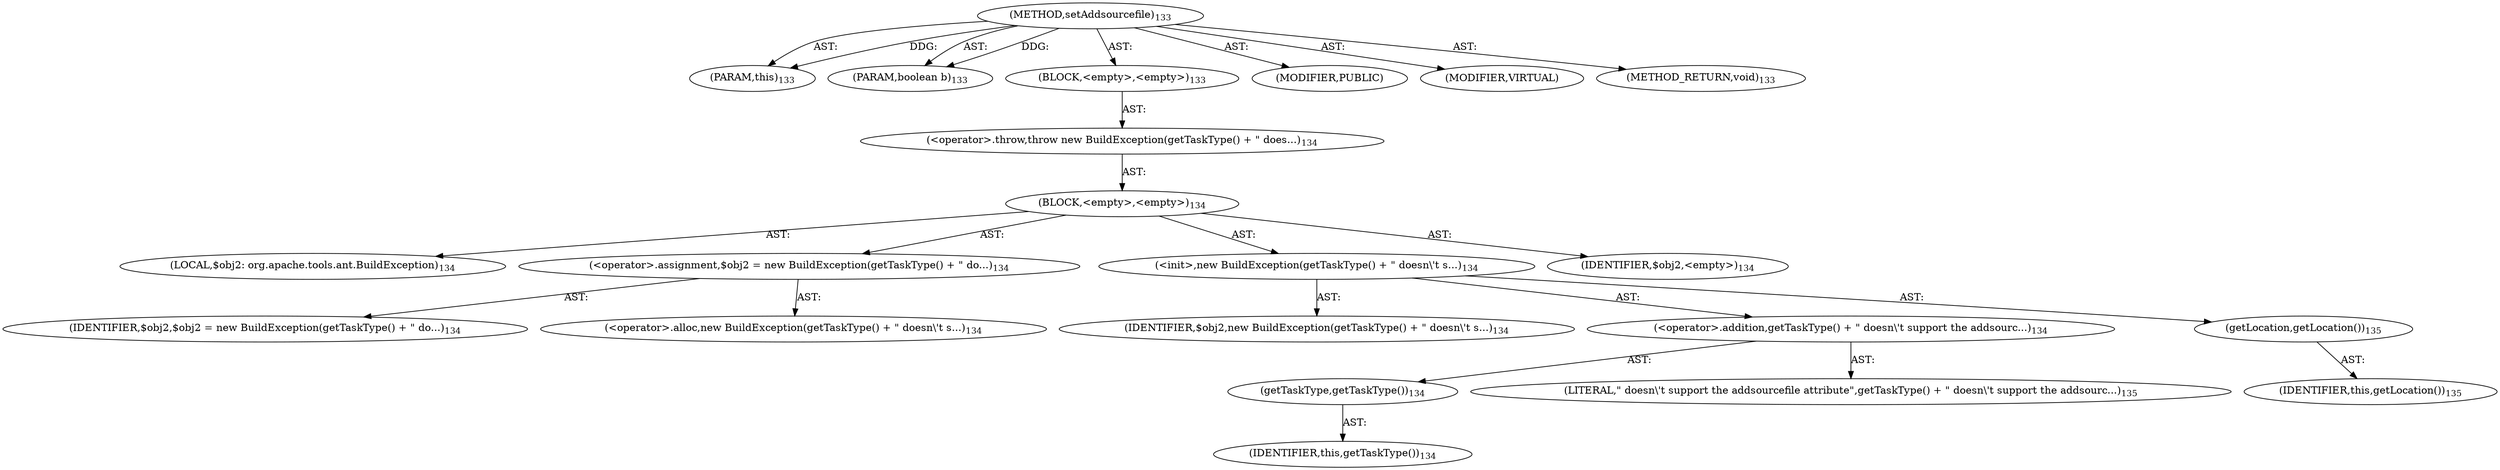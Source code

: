 digraph "setAddsourcefile" {  
"111669149700" [label = <(METHOD,setAddsourcefile)<SUB>133</SUB>> ]
"115964116995" [label = <(PARAM,this)<SUB>133</SUB>> ]
"115964117000" [label = <(PARAM,boolean b)<SUB>133</SUB>> ]
"25769803782" [label = <(BLOCK,&lt;empty&gt;,&lt;empty&gt;)<SUB>133</SUB>> ]
"30064771094" [label = <(&lt;operator&gt;.throw,throw new BuildException(getTaskType() + &quot; does...)<SUB>134</SUB>> ]
"25769803783" [label = <(BLOCK,&lt;empty&gt;,&lt;empty&gt;)<SUB>134</SUB>> ]
"94489280515" [label = <(LOCAL,$obj2: org.apache.tools.ant.BuildException)<SUB>134</SUB>> ]
"30064771095" [label = <(&lt;operator&gt;.assignment,$obj2 = new BuildException(getTaskType() + &quot; do...)<SUB>134</SUB>> ]
"68719476756" [label = <(IDENTIFIER,$obj2,$obj2 = new BuildException(getTaskType() + &quot; do...)<SUB>134</SUB>> ]
"30064771096" [label = <(&lt;operator&gt;.alloc,new BuildException(getTaskType() + &quot; doesn\'t s...)<SUB>134</SUB>> ]
"30064771097" [label = <(&lt;init&gt;,new BuildException(getTaskType() + &quot; doesn\'t s...)<SUB>134</SUB>> ]
"68719476757" [label = <(IDENTIFIER,$obj2,new BuildException(getTaskType() + &quot; doesn\'t s...)<SUB>134</SUB>> ]
"30064771098" [label = <(&lt;operator&gt;.addition,getTaskType() + &quot; doesn\'t support the addsourc...)<SUB>134</SUB>> ]
"30064771099" [label = <(getTaskType,getTaskType())<SUB>134</SUB>> ]
"68719476741" [label = <(IDENTIFIER,this,getTaskType())<SUB>134</SUB>> ]
"90194313221" [label = <(LITERAL,&quot; doesn\'t support the addsourcefile attribute&quot;,getTaskType() + &quot; doesn\'t support the addsourc...)<SUB>135</SUB>> ]
"30064771100" [label = <(getLocation,getLocation())<SUB>135</SUB>> ]
"68719476742" [label = <(IDENTIFIER,this,getLocation())<SUB>135</SUB>> ]
"68719476758" [label = <(IDENTIFIER,$obj2,&lt;empty&gt;)<SUB>134</SUB>> ]
"133143986184" [label = <(MODIFIER,PUBLIC)> ]
"133143986185" [label = <(MODIFIER,VIRTUAL)> ]
"128849018884" [label = <(METHOD_RETURN,void)<SUB>133</SUB>> ]
  "111669149700" -> "115964116995"  [ label = "AST: "] 
  "111669149700" -> "115964117000"  [ label = "AST: "] 
  "111669149700" -> "25769803782"  [ label = "AST: "] 
  "111669149700" -> "133143986184"  [ label = "AST: "] 
  "111669149700" -> "133143986185"  [ label = "AST: "] 
  "111669149700" -> "128849018884"  [ label = "AST: "] 
  "25769803782" -> "30064771094"  [ label = "AST: "] 
  "30064771094" -> "25769803783"  [ label = "AST: "] 
  "25769803783" -> "94489280515"  [ label = "AST: "] 
  "25769803783" -> "30064771095"  [ label = "AST: "] 
  "25769803783" -> "30064771097"  [ label = "AST: "] 
  "25769803783" -> "68719476758"  [ label = "AST: "] 
  "30064771095" -> "68719476756"  [ label = "AST: "] 
  "30064771095" -> "30064771096"  [ label = "AST: "] 
  "30064771097" -> "68719476757"  [ label = "AST: "] 
  "30064771097" -> "30064771098"  [ label = "AST: "] 
  "30064771097" -> "30064771100"  [ label = "AST: "] 
  "30064771098" -> "30064771099"  [ label = "AST: "] 
  "30064771098" -> "90194313221"  [ label = "AST: "] 
  "30064771099" -> "68719476741"  [ label = "AST: "] 
  "30064771100" -> "68719476742"  [ label = "AST: "] 
  "111669149700" -> "115964116995"  [ label = "DDG: "] 
  "111669149700" -> "115964117000"  [ label = "DDG: "] 
}
